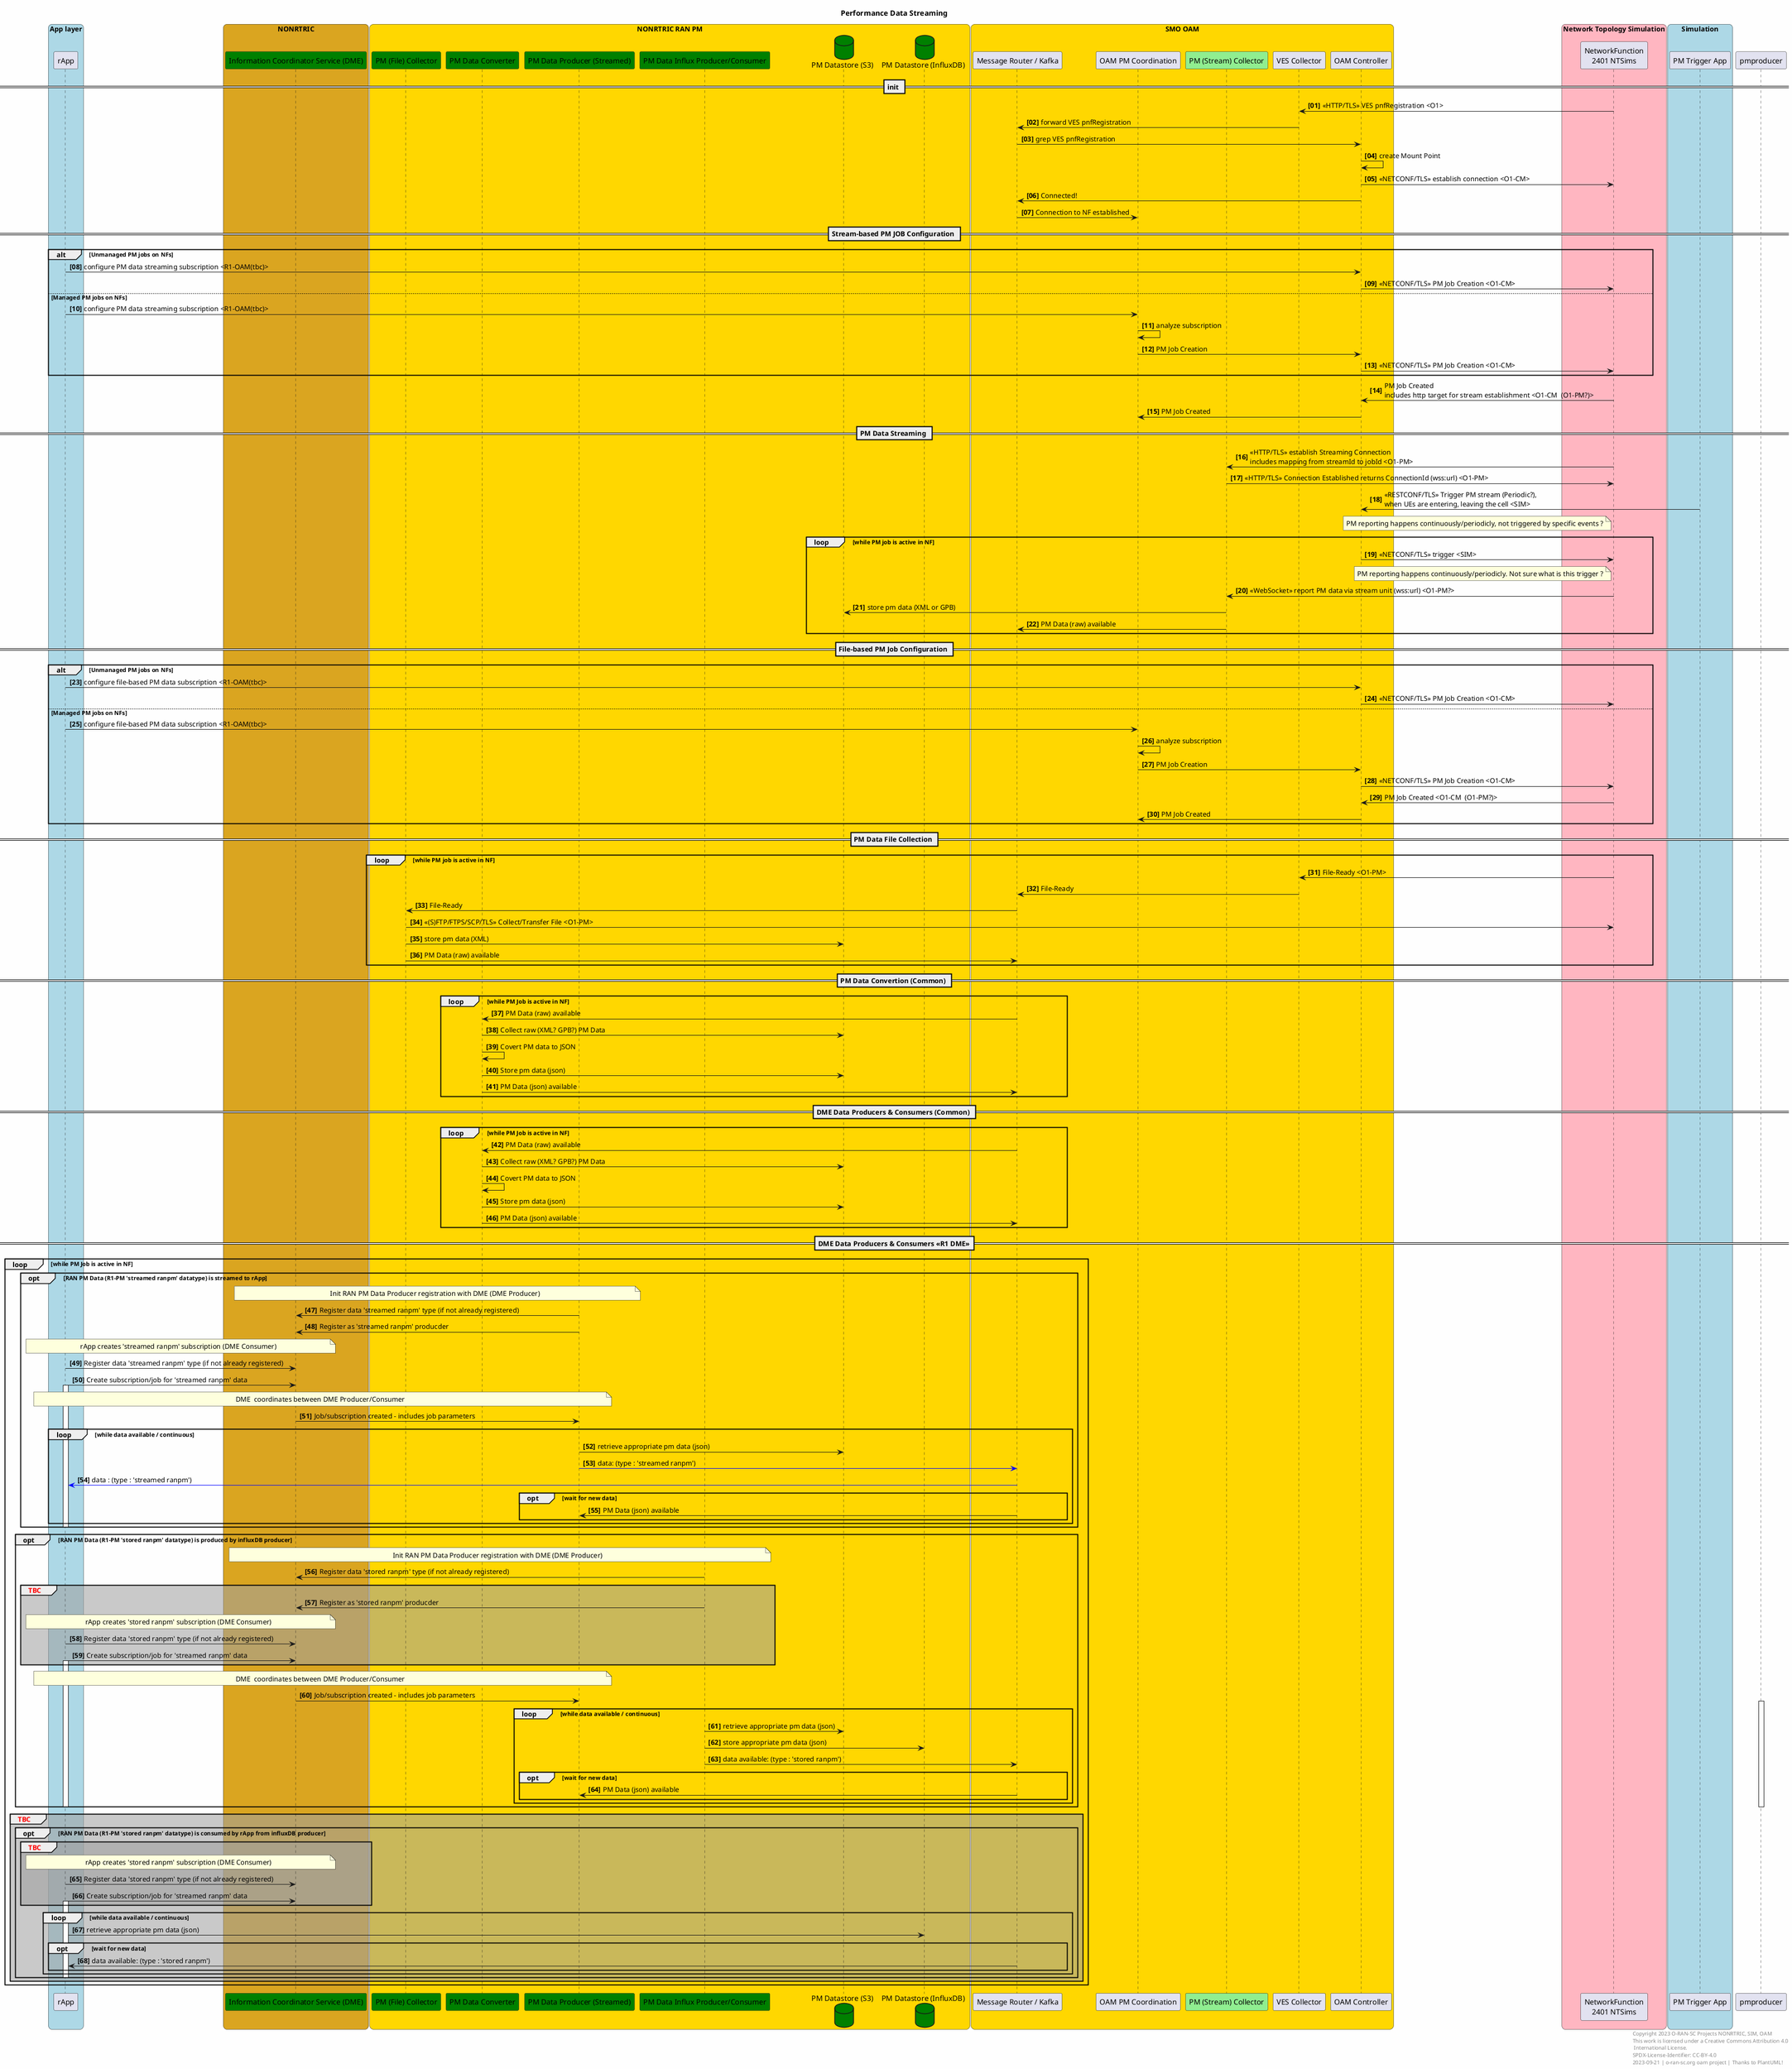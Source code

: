 ''''''''''''''''''''''''''''''''''''''''''''''''''''''''''''''''''''''''''''''''''''''' 
' Copyright 2023 O-RAN-SC Projects NONRTRIC, SIM, OAM
' This work is licensed under a Creative Commons Attribution 4.0 International License.
' SPDX-License-Identifier: CC-BY-4.0
' https://creativecommons.org/licenses/by/4.0/deed.en

@startuml o-ran-sc-i-pm-streaming-sequence
title Performance Data Streaming
autonumber 1 1 "<b>[00]"
hide unlinked

box "App layer" #LightBlue
  participant "rApp" as rApp
end box

box "NONRTRIC" #GoldenRod
  participant "Information Coordinator Service (DME)" as dmeICS #Green
end box
box "NONRTRIC RAN PM" #gold
  participant "PM (File) Collector" as pmDFC #Green
  participant "PM Data Converter" as pmConvert #Green
  participant "PM Data Producer (Streamed)" as pmProducer #Green
  participant "PM Data Influx Producer/Consumer" as pmInflux #Green
  database "PM Datastore (S3)" as pmDb #Green
  database "PM Datastore (InfluxDB)" as pmDbInflux #Green
end box

box "SMO OAM" #gold
  participant "Message Router / Kafka" as mr
  participant "OAM PM Coordination" as pmCoord
  participant "PM (Stream) Collector" as pmCollectStream #LightGreen
  participant "VES Collector" as ves
  participant "OAM Controller" as sdnr
end box

box "Network Topology Simulation" #LightPink
  participant "NetworkFunction\n2401 NTSims" as nf
  participant "PM File\nCreator Sim" as pmFileCreator #Green
end box

box "Simulation" #LightBlue
  participant "PM Trigger App" as trigger
end box

== init ==
nf -> ves : <<HTTP/TLS>> VES pnfRegistration <O1>
ves -> mr : forward VES pnfRegistration
mr -> sdnr : grep VES pnfRegistration
sdnr -> sdnr : create Mount Point
sdnr -> nf : <<NETCONF/TLS>> establish connection <O1-CM>
sdnr -> mr : Connected!
mr -> pmCoord : Connection to NF established

== Stream-based PM JOB Configuration ==
alt Unmanaged PM jobs on NFs
  rApp -> sdnr : configure PM data streaming subscription <R1-OAM(tbc)>
  sdnr -> nf : <<NETCONF/TLS>> PM Job Creation <O1-CM>
else  Managed PM jobs on NFs
  rApp -> pmCoord : configure PM data streaming subscription <R1-OAM(tbc)>
  pmCoord -> pmCoord : analyze subscription
  pmCoord -> sdnr : PM Job Creation
  sdnr -> nf : <<NETCONF/TLS>> PM Job Creation <O1-CM>
end
nf -> sdnr : PM Job Created\nincludes http target for stream establishment <O1-CM  (O1-PM?)>
sdnr -> pmCoord : PM Job Created

== PM Data Streaming ==

nf -> pmCollectStream : <<HTTP/TLS>> establish Streaming Connection \nincludes mapping from streamId to jobId <O1-PM>
pmCollectStream -> nf : <<HTTP/TLS>> Connection Established returns ConnectionId (wss:url) <O1-PM>
trigger -> sdnr : <<RESTCONF/TLS>> Trigger PM stream (Periodic?),\nwhen UEs are entering, leaving the cell <SIM>
note left of nf : PM reporting happens continuously/periodicly, not triggered by specific events ? 
loop while PM job is active in NF
  sdnr -> nf : <<NETCONF/TLS>> trigger <SIM>
  note left of nf : PM reporting happens continuously/periodicly. Not sure what is this trigger ? 
  nf -> pmCollectStream : <<WebSocket>> report PM data via stream unit (wss:url) <O1-PM?>
  pmCollectStream -> pmDb : store pm data (XML or GPB)
  pmCollectStream -> mr : PM Data (raw) available
end

== File-based PM Job Configuration ==

alt Unmanaged PM jobs on NFs
  rApp -> sdnr : configure file-based PM data subscription <R1-OAM(tbc)>
  sdnr -> nf : <<NETCONF/TLS>> PM Job Creation <O1-CM>
else Managed PM jobs on NFs
  rApp -> pmCoord : configure file-based PM data subscription <R1-OAM(tbc)>
  pmCoord -> pmCoord : analyze subscription
  pmCoord -> sdnr : PM Job Creation
  sdnr -> nf : <<NETCONF/TLS>> PM Job Creation <O1-CM>
  nf -> sdnr : PM Job Created <O1-CM  (O1-PM?)>
  sdnr -> pmCoord : PM Job Created
end

== PM Data File Collection ==

loop while PM job is active in NF
  nf -> ves : File-Ready <O1-PM>
  ves -> mr :  File-Ready
  mr -> pmDFC :  File-Ready
  pmDFC -> nf : <<(S)FTP/FTPS/SCP/TLS>> Collect/Transfer File <O1-PM>
  pmDFC -> pmDb : store pm data (XML)
  pmDFC -> mr : PM Data (raw) available
end

== PM Data Convertion (Common) ==

loop while PM Job is active in NF
  mr -> pmConvert : PM Data (raw) available
  pmConvert -> pmDb : Collect raw (XML? GPB?) PM Data
  pmConvert -> pmConvert : Covert PM data to JSON
  pmConvert -> pmDb : Store pm data (json)
  pmConvert -> mr : PM Data (json) available
end

== DME Data Producers & Consumers (Common) ==

loop while PM Job is active in NF
  mr -> pmConvert : PM Data (raw) available
  pmConvert -> pmDb : Collect raw (XML? GPB?) PM Data
  pmConvert -> pmConvert : Covert PM data to JSON
  pmConvert -> pmDb : Store pm data (json)
  pmConvert -> mr : PM Data (json) available
end

== DME Data Producers & Consumers <<R1 DME>>==
loop while PM Job is active in NF

  opt RAN PM Data (R1-PM 'streamed ranpm' datatype) is streamed to rApp
    note over pmProducer, dmeICS :  Init RAN PM Data Producer registration with DME (DME Producer)
    pmProducer -> dmeICS : Register data 'streamed ranpm' type (if not already registered)
    pmProducer -> dmeICS : Register as 'streamed ranpm' producder
    note over rApp, dmeICS : rApp creates 'streamed ranpm' subscription (DME Consumer)
    rApp -> dmeICS : Register data 'streamed ranpm' type (if not already registered)
    rApp -> dmeICS :  Create subscription/job for 'streamed ranpm' data 
    activate rApp
    note over rApp, pmProducer : DME  coordinates between DME Producer/Consumer
    dmeICS -> pmProducer : Job/subscription created - includes job parameters
    loop while data available / continuous
      pmProducer -> pmDb :  retrieve appropriate pm data (json)
      pmProducer -[#Blue]> mr : data: (type : 'streamed ranpm')
      mr -[#Blue]> rApp: data : (type : 'streamed ranpm')
      opt wait for new data
          mr -> pmProducer : PM Data (json) available
      end
    end loop 
    deactivate rApp
  end opt


  opt RAN PM Data (R1-PM 'stored ranpm' datatype) is produced by influxDB producer
    note over pmInflux, dmeICS :  Init RAN PM Data Producer registration with DME (DME Producer)
    pmInflux -> dmeICS : Register data 'stored ranpm' type (if not already registered)
    group #a0a0a090 <color #red>TBC</color>
      pmInflux -> dmeICS : Register as 'stored ranpm' producder
      note over rApp, dmeICS : rApp creates 'stored ranpm' subscription (DME Consumer)
      rApp -> dmeICS : Register data 'stored ranpm' type (if not already registered)
      rApp -> dmeICS :  Create subscription/job for 'streamed ranpm' data 
      activate rApp
    end group
    note over rApp, pmProducer : DME  coordinates between DME Producer/Consumer
    dmeICS -> pmProducer : Job/subscription created - includes job parameters
    activate pmproducer
    loop while data available / continuous
      pmInflux -> pmDb :  retrieve appropriate pm data (json)
      pmInflux -> pmDbInflux :  store appropriate pm data (json)
      pmInflux -> mr : data available: (type : 'stored ranpm')
      opt wait for new data
          mr -> pmProducer : PM Data (json) available
      end
    end loop 
    deactivate pmproducer
    deactivate rApp
  end opt

  group #a0a0a090 <color #red>TBC</color>
    ' Currently AIMLFMW does not act as a DME consumer to read the InfluxDB. It reads it direct 
    ' According to the 'current' specs that is fine - AIMLFW is not an 'rApp' 
    ' Howeever, as the Disaggregated SMo work prgressed it will need to use DME. 
    opt RAN PM Data (R1-PM 'stored ranpm' datatype) is consumed by rApp from influxDB producer
      group #a0a0a090 <color #red>TBC</color>
        note over rApp, dmeICS : rApp creates 'stored ranpm' subscription (DME Consumer)
        rApp -> dmeICS : Register data 'stored ranpm' type (if not already registered)
        rApp -> dmeICS :  Create subscription/job for 'streamed ranpm' data 
        activate rApp
      end group
      loop while data available / continuous
        rApp -> pmDbInflux :  retrieve appropriate pm data (json)
        opt wait for new data
            mr -> rApp : data available: (type : 'stored ranpm')
        end
      end loop 
      deactivate rApp
    end opt
  end group

end loop 

' What happens when PM job on NF is removed? (And How?)
' Should DME job be automatically removed?   

' End Diagram
' Format
right footer Copyright 2023 O-RAN-SC Projects NONRTRIC, SIM, OAM\lThis work is licensed under a Creative Commons Attribution 4.0\l International License.\lSPDX-License-Identifier: CC-BY-4.0\n2023-09-21 | o-ran-sc.org oam project | Thanks to PlantUML!

skinparam backgroundColor #fefefe
'skinparam handwritten true
skinparam roundcorner 15

@enduml
